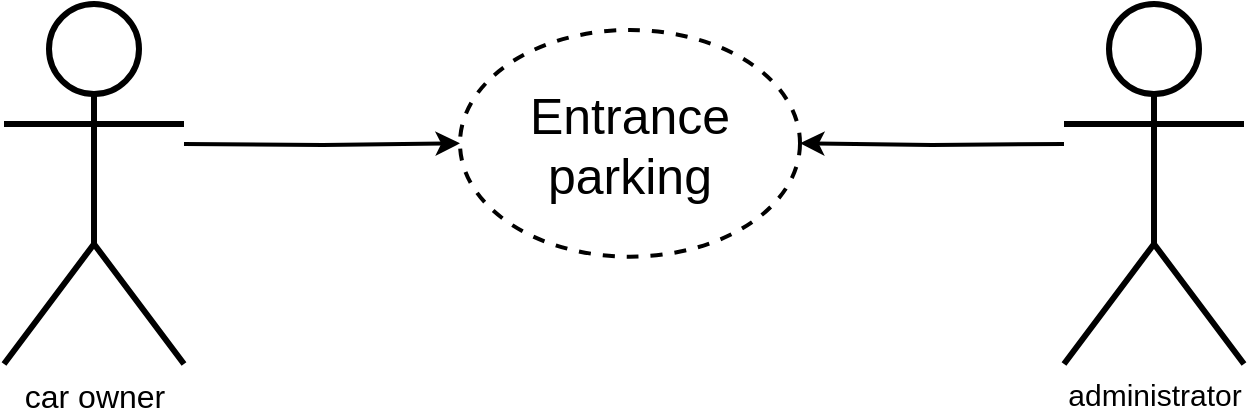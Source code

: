 <mxfile version="22.1.16" type="device">
  <diagram name="第 1 页" id="5qdWruiEF5vMZ18b9oNd">
    <mxGraphModel dx="1016" dy="565" grid="1" gridSize="10" guides="1" tooltips="1" connect="1" arrows="1" fold="1" page="1" pageScale="1" pageWidth="827" pageHeight="1169" math="0" shadow="0">
      <root>
        <mxCell id="0" />
        <mxCell id="1" parent="0" />
        <mxCell id="mHY3J1owhafPt5hw_6A4-4" style="edgeStyle=orthogonalEdgeStyle;rounded=0;orthogonalLoop=1;jettySize=auto;html=1;entryX=0;entryY=0.5;entryDx=0;entryDy=0;strokeWidth=2;" parent="1" target="mHY3J1owhafPt5hw_6A4-3" edge="1">
          <mxGeometry relative="1" as="geometry">
            <mxPoint x="190" y="560" as="sourcePoint" />
          </mxGeometry>
        </mxCell>
        <mxCell id="mHY3J1owhafPt5hw_6A4-1" value="&lt;font style=&quot;font-size: 16px;&quot;&gt;car owner&lt;/font&gt;" style="shape=umlActor;verticalLabelPosition=bottom;verticalAlign=top;html=1;outlineConnect=0;strokeWidth=3;" parent="1" vertex="1">
          <mxGeometry x="100" y="490" width="90" height="180" as="geometry" />
        </mxCell>
        <mxCell id="mHY3J1owhafPt5hw_6A4-5" style="edgeStyle=orthogonalEdgeStyle;rounded=0;orthogonalLoop=1;jettySize=auto;html=1;entryX=1;entryY=0.5;entryDx=0;entryDy=0;strokeWidth=2;" parent="1" target="mHY3J1owhafPt5hw_6A4-3" edge="1">
          <mxGeometry relative="1" as="geometry">
            <mxPoint x="630" y="560" as="sourcePoint" />
          </mxGeometry>
        </mxCell>
        <mxCell id="mHY3J1owhafPt5hw_6A4-2" value="&lt;font style=&quot;font-size: 15px;&quot;&gt;administrator&lt;/font&gt;" style="shape=umlActor;verticalLabelPosition=bottom;verticalAlign=top;html=1;outlineConnect=0;strokeWidth=3;" parent="1" vertex="1">
          <mxGeometry x="630" y="490" width="90" height="180" as="geometry" />
        </mxCell>
        <mxCell id="mHY3J1owhafPt5hw_6A4-3" value="&lt;font style=&quot;font-size: 25px;&quot;&gt;Entrance parking&lt;/font&gt;" style="ellipse;whiteSpace=wrap;html=1;dashed=1;strokeWidth=2;" parent="1" vertex="1">
          <mxGeometry x="328" y="503" width="170" height="113.33" as="geometry" />
        </mxCell>
      </root>
    </mxGraphModel>
  </diagram>
</mxfile>
